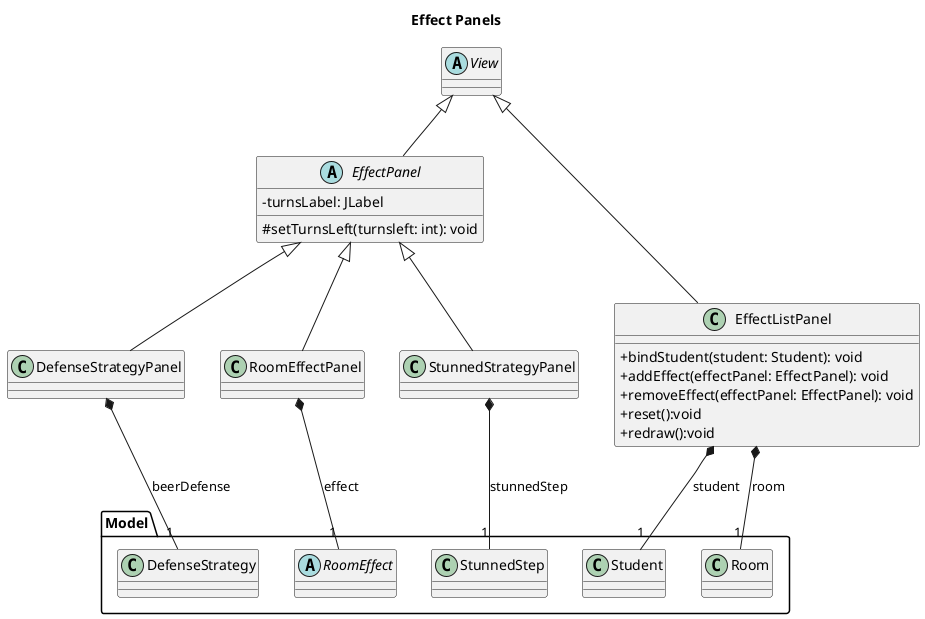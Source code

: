 @startuml Effect_panels
title Effect Panels

skinparam classAttributeIconSize 0

package Model{
    abstract class RoomEffect
    class DefenseStrategy
    class StunnedStep
    class Student
    class Room
}

abstract class View{}

    EffectPanel <|-- DefenseStrategyPanel
    DefenseStrategyPanel *--"1" DefenseStrategy: beerDefense
    class DefenseStrategyPanel{}

    View <|-- EffectListPanel
    EffectListPanel *--"1" Student: student
    EffectListPanel *--"1" Room: room
    class EffectListPanel{
        + bindStudent(student: Student): void
        + addEffect(effectPanel: EffectPanel): void
        + removeEffect(effectPanel: EffectPanel): void
        + reset():void
        + redraw():void
    }
    View <|-- EffectPanel
    abstract class EffectPanel{
        - turnsLabel: JLabel
        # setTurnsLeft(turnsleft: int): void
    }
    EffectPanel <|-- RoomEffectPanel
    RoomEffectPanel *--"1" RoomEffect: effect
    class RoomEffectPanel{}

    EffectPanel <|-- StunnedStrategyPanel
    StunnedStrategyPanel *--"1" StunnedStep: stunnedStep
    class StunnedStrategyPanel{}

@enduml